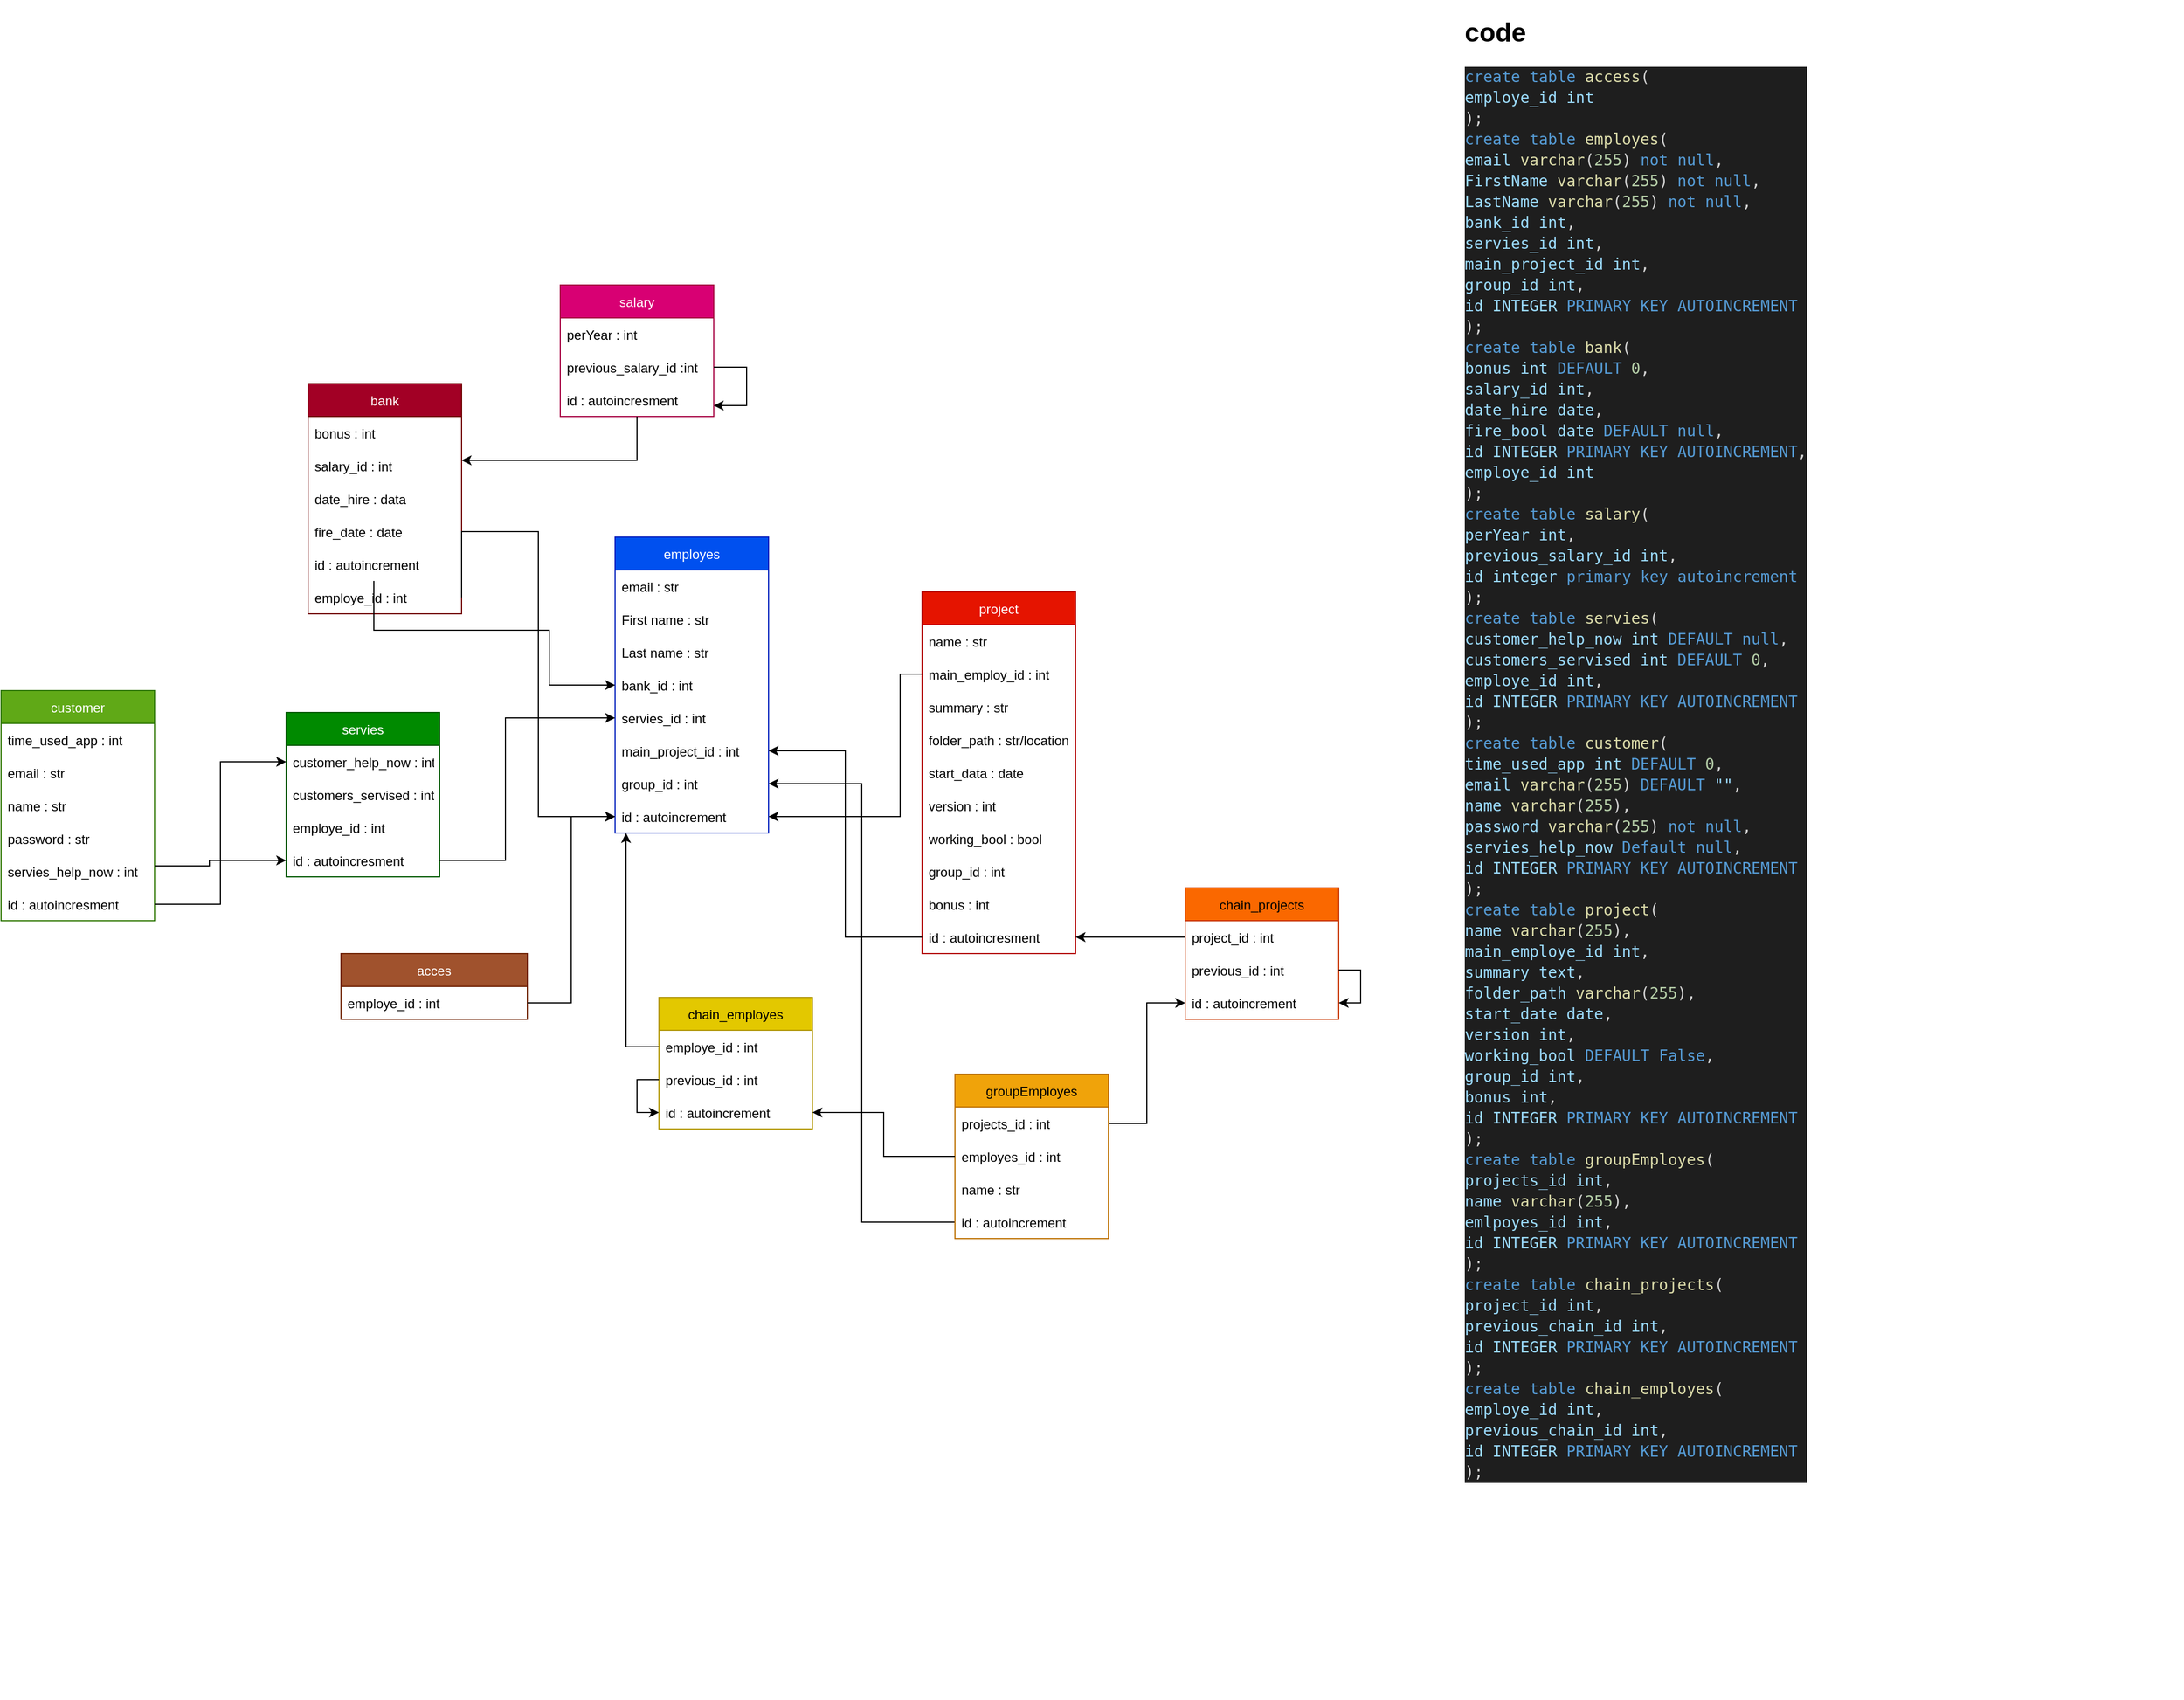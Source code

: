 <mxfile version="20.3.0" type="device" pages="2"><diagram name="Page-1" id="e56a1550-8fbb-45ad-956c-1786394a9013"><mxGraphModel dx="1985" dy="1948" grid="1" gridSize="10" guides="1" tooltips="1" connect="1" arrows="1" fold="1" page="1" pageScale="1" pageWidth="1100" pageHeight="850" background="none" math="0" shadow="0"><root><mxCell id="0"/><mxCell id="1" parent="0"/><mxCell id="JQu5WF85a9ylKE_oTRiF-2" value="acces" style="swimlane;fontStyle=0;childLayout=stackLayout;horizontal=1;startSize=30;horizontalStack=0;resizeParent=1;resizeParentMax=0;resizeLast=0;collapsible=1;marginBottom=0;rounded=0;fillColor=#a0522d;fontColor=#ffffff;strokeColor=#6D1F00;" parent="1" vertex="1"><mxGeometry x="330" y="740" width="170" height="60" as="geometry"><mxRectangle x="150" y="130" width="60" height="30" as="alternateBounds"/></mxGeometry></mxCell><mxCell id="JQu5WF85a9ylKE_oTRiF-3" value="employe_id : int" style="text;strokeColor=none;fillColor=none;align=left;verticalAlign=middle;spacingLeft=4;spacingRight=4;overflow=hidden;points=[[0,0.5],[1,0.5]];portConstraint=eastwest;rotatable=0;rounded=0;" parent="JQu5WF85a9ylKE_oTRiF-2" vertex="1"><mxGeometry y="30" width="170" height="30" as="geometry"/></mxCell><mxCell id="JQu5WF85a9ylKE_oTRiF-6" value="&lt;h1&gt;&lt;span style=&quot;background-color: initial;&quot;&gt;code&lt;/span&gt;&lt;/h1&gt;&lt;h1&gt;&lt;div style=&quot;background-color: rgb(30, 30, 30); font-family: &amp;quot;Droid Sans Mono&amp;quot;, &amp;quot;monospace&amp;quot;, monospace; font-weight: normal; font-size: 14px; line-height: 19px;&quot;&gt;&lt;div style=&quot;color: rgb(212, 212, 212);&quot;&gt;&lt;div style=&quot;line-height: 19px;&quot;&gt;&lt;div&gt;&lt;span style=&quot;color: #569cd6;&quot;&gt;create&lt;/span&gt; &lt;span style=&quot;color: #569cd6;&quot;&gt;table&lt;/span&gt; &lt;span style=&quot;color: #dcdcaa;&quot;&gt;access&lt;/span&gt;(&lt;/div&gt;&lt;div&gt;    &lt;span style=&quot;color: #9cdcfe;&quot;&gt;employe_id&lt;/span&gt; &lt;span style=&quot;color: #9cdcfe;&quot;&gt;int&lt;/span&gt;&lt;/div&gt;&lt;div&gt;);&lt;/div&gt;&lt;div&gt;&lt;span style=&quot;color: #569cd6;&quot;&gt;create&lt;/span&gt; &lt;span style=&quot;color: #569cd6;&quot;&gt;table&lt;/span&gt; &lt;span style=&quot;color: #dcdcaa;&quot;&gt;employes&lt;/span&gt;(&lt;/div&gt;&lt;div&gt;    &lt;span style=&quot;color: #9cdcfe;&quot;&gt;email&lt;/span&gt; &lt;span style=&quot;color: #dcdcaa;&quot;&gt;varchar&lt;/span&gt;(&lt;span style=&quot;color: #b5cea8;&quot;&gt;255&lt;/span&gt;) &lt;span style=&quot;color: #569cd6;&quot;&gt;not&lt;/span&gt; &lt;span style=&quot;color: #569cd6;&quot;&gt;null&lt;/span&gt;,&lt;/div&gt;&lt;div&gt;    &lt;span style=&quot;color: #9cdcfe;&quot;&gt;FirstName&lt;/span&gt; &lt;span style=&quot;color: #dcdcaa;&quot;&gt;varchar&lt;/span&gt;(&lt;span style=&quot;color: #b5cea8;&quot;&gt;255&lt;/span&gt;) &lt;span style=&quot;color: #569cd6;&quot;&gt;not&lt;/span&gt; &lt;span style=&quot;color: #569cd6;&quot;&gt;null&lt;/span&gt;,&lt;/div&gt;&lt;div&gt;    &lt;span style=&quot;color: #9cdcfe;&quot;&gt;LastName&lt;/span&gt; &lt;span style=&quot;color: #dcdcaa;&quot;&gt;varchar&lt;/span&gt;(&lt;span style=&quot;color: #b5cea8;&quot;&gt;255&lt;/span&gt;) &lt;span style=&quot;color: #569cd6;&quot;&gt;not&lt;/span&gt; &lt;span style=&quot;color: #569cd6;&quot;&gt;null&lt;/span&gt;,&lt;/div&gt;&lt;div&gt;    &lt;span style=&quot;color: #9cdcfe;&quot;&gt;bank_id&lt;/span&gt; &lt;span style=&quot;color: #9cdcfe;&quot;&gt;int&lt;/span&gt;,&lt;/div&gt;&lt;div&gt;    &lt;span style=&quot;color: #9cdcfe;&quot;&gt;servies_id&lt;/span&gt; &lt;span style=&quot;color: #9cdcfe;&quot;&gt;int&lt;/span&gt;,&lt;/div&gt;&lt;div&gt;    &lt;span style=&quot;color: #9cdcfe;&quot;&gt;main_project_id&lt;/span&gt; &lt;span style=&quot;color: #9cdcfe;&quot;&gt;int&lt;/span&gt;,&lt;/div&gt;&lt;div&gt;    &lt;span style=&quot;color: #9cdcfe;&quot;&gt;group_id&lt;/span&gt; &lt;span style=&quot;color: #9cdcfe;&quot;&gt;int&lt;/span&gt;,&lt;/div&gt;&lt;div&gt;    &lt;span style=&quot;color: #9cdcfe;&quot;&gt;id&lt;/span&gt; &lt;span style=&quot;color: #9cdcfe;&quot;&gt;INTEGER&lt;/span&gt; &lt;span style=&quot;color: #569cd6;&quot;&gt;PRIMARY&lt;/span&gt; &lt;span style=&quot;color: #569cd6;&quot;&gt;KEY&lt;/span&gt; &lt;span style=&quot;color: #569cd6;&quot;&gt;AUTOINCREMENT&lt;/span&gt;&lt;/div&gt;&lt;div&gt;);&lt;/div&gt;&lt;div&gt;&lt;span style=&quot;color: #569cd6;&quot;&gt;create&lt;/span&gt; &lt;span style=&quot;color: #569cd6;&quot;&gt;table&lt;/span&gt; &lt;span style=&quot;color: #dcdcaa;&quot;&gt;bank&lt;/span&gt;(&lt;/div&gt;&lt;div&gt;    &lt;span style=&quot;color: #9cdcfe;&quot;&gt;bonus&lt;/span&gt; &lt;span style=&quot;color: #9cdcfe;&quot;&gt;int&lt;/span&gt; &lt;span style=&quot;color: #569cd6;&quot;&gt;DEFAULT&lt;/span&gt; &lt;span style=&quot;color: #b5cea8;&quot;&gt;0&lt;/span&gt;,&lt;/div&gt;&lt;div&gt;    &lt;span style=&quot;color: #9cdcfe;&quot;&gt;salary_id&lt;/span&gt; &lt;span style=&quot;color: #9cdcfe;&quot;&gt;int&lt;/span&gt;,&lt;/div&gt;&lt;div&gt;    &lt;span style=&quot;color: #9cdcfe;&quot;&gt;date_hire&lt;/span&gt; &lt;span style=&quot;color: #9cdcfe;&quot;&gt;date&lt;/span&gt;,&lt;/div&gt;&lt;div&gt;    &lt;span style=&quot;color: #9cdcfe;&quot;&gt;fire_bool&lt;/span&gt; &lt;span style=&quot;color: #9cdcfe;&quot;&gt;date&lt;/span&gt; &lt;span style=&quot;color: #569cd6;&quot;&gt;DEFAULT&lt;/span&gt; &lt;span style=&quot;color: #569cd6;&quot;&gt;null&lt;/span&gt;,&lt;/div&gt;&lt;div&gt;    &lt;span style=&quot;color: #9cdcfe;&quot;&gt;id&lt;/span&gt; &lt;span style=&quot;color: #9cdcfe;&quot;&gt;INTEGER&lt;/span&gt; &lt;span style=&quot;color: #569cd6;&quot;&gt;PRIMARY&lt;/span&gt; &lt;span style=&quot;color: #569cd6;&quot;&gt;KEY&lt;/span&gt; &lt;span style=&quot;color: #569cd6;&quot;&gt;AUTOINCREMENT&lt;/span&gt;,&lt;/div&gt;&lt;div&gt;    &lt;span style=&quot;color: #9cdcfe;&quot;&gt;employe_id&lt;/span&gt; &lt;span style=&quot;color: #9cdcfe;&quot;&gt;int&lt;/span&gt;&lt;/div&gt;&lt;div&gt;);&lt;/div&gt;&lt;div&gt;&lt;span style=&quot;color: #569cd6;&quot;&gt;create&lt;/span&gt; &lt;span style=&quot;color: #569cd6;&quot;&gt;table&lt;/span&gt; &lt;span style=&quot;color: #dcdcaa;&quot;&gt;salary&lt;/span&gt;(&lt;/div&gt;&lt;div&gt;    &lt;span style=&quot;color: #9cdcfe;&quot;&gt;perYear&lt;/span&gt; &lt;span style=&quot;color: #9cdcfe;&quot;&gt;int&lt;/span&gt;,&lt;/div&gt;&lt;div&gt;    &lt;span style=&quot;color: #9cdcfe;&quot;&gt;previous_salary_id&lt;/span&gt; &lt;span style=&quot;color: #9cdcfe;&quot;&gt;int&lt;/span&gt;,&lt;/div&gt;&lt;div&gt;    &lt;span style=&quot;color: #9cdcfe;&quot;&gt;id&lt;/span&gt; &lt;span style=&quot;color: #9cdcfe;&quot;&gt;integer&lt;/span&gt; &lt;span style=&quot;color: #569cd6;&quot;&gt;primary&lt;/span&gt; &lt;span style=&quot;color: #569cd6;&quot;&gt;key&lt;/span&gt; &lt;span style=&quot;color: #569cd6;&quot;&gt;autoincrement&lt;/span&gt;&lt;/div&gt;&lt;div&gt;);&lt;/div&gt;&lt;div&gt;&lt;span style=&quot;color: #569cd6;&quot;&gt;create&lt;/span&gt; &lt;span style=&quot;color: #569cd6;&quot;&gt;table&lt;/span&gt; &lt;span style=&quot;color: #dcdcaa;&quot;&gt;servies&lt;/span&gt;(&lt;/div&gt;&lt;div&gt;    &lt;span style=&quot;color: #9cdcfe;&quot;&gt;customer_help_now&lt;/span&gt; &lt;span style=&quot;color: #9cdcfe;&quot;&gt;int&lt;/span&gt; &lt;span style=&quot;color: #569cd6;&quot;&gt;DEFAULT&lt;/span&gt; &lt;span style=&quot;color: #569cd6;&quot;&gt;null&lt;/span&gt;,&lt;/div&gt;&lt;div&gt;    &lt;span style=&quot;color: #9cdcfe;&quot;&gt;customers_servised&lt;/span&gt; &lt;span style=&quot;color: #9cdcfe;&quot;&gt;int&lt;/span&gt; &lt;span style=&quot;color: #569cd6;&quot;&gt;DEFAULT&lt;/span&gt; &lt;span style=&quot;color: #b5cea8;&quot;&gt;0&lt;/span&gt;,&lt;/div&gt;&lt;div&gt;    &lt;span style=&quot;color: #9cdcfe;&quot;&gt;employe_id&lt;/span&gt; &lt;span style=&quot;color: #9cdcfe;&quot;&gt;int&lt;/span&gt;,&lt;/div&gt;&lt;div&gt;    &lt;span style=&quot;color: #9cdcfe;&quot;&gt;id&lt;/span&gt; &lt;span style=&quot;color: #9cdcfe;&quot;&gt;INTEGER&lt;/span&gt; &lt;span style=&quot;color: #569cd6;&quot;&gt;PRIMARY&lt;/span&gt; &lt;span style=&quot;color: #569cd6;&quot;&gt;KEY&lt;/span&gt; &lt;span style=&quot;color: #569cd6;&quot;&gt;AUTOINCREMENT&lt;/span&gt;&lt;/div&gt;&lt;div&gt;);&lt;/div&gt;&lt;div&gt;&lt;span style=&quot;color: #569cd6;&quot;&gt;create&lt;/span&gt; &lt;span style=&quot;color: #569cd6;&quot;&gt;table&lt;/span&gt; &lt;span style=&quot;color: #dcdcaa;&quot;&gt;customer&lt;/span&gt;(&lt;/div&gt;&lt;div&gt;    &lt;span style=&quot;color: #9cdcfe;&quot;&gt;time_used_app&lt;/span&gt; &lt;span style=&quot;color: #9cdcfe;&quot;&gt;int&lt;/span&gt; &lt;span style=&quot;color: #569cd6;&quot;&gt;DEFAULT&lt;/span&gt; &lt;span style=&quot;color: #b5cea8;&quot;&gt;0&lt;/span&gt;,&lt;/div&gt;&lt;div&gt;    &lt;span style=&quot;color: #9cdcfe;&quot;&gt;email&lt;/span&gt; &lt;span style=&quot;color: #dcdcaa;&quot;&gt;varchar&lt;/span&gt;(&lt;span style=&quot;color: #b5cea8;&quot;&gt;255&lt;/span&gt;) &lt;span style=&quot;color: #569cd6;&quot;&gt;DEFAULT&lt;/span&gt; &lt;span style=&quot;color: #9cdcfe;&quot;&gt;&quot;&quot;&lt;/span&gt;,&lt;/div&gt;&lt;div&gt;    &lt;span style=&quot;color: #9cdcfe;&quot;&gt;name&lt;/span&gt; &lt;span style=&quot;color: #dcdcaa;&quot;&gt;varchar&lt;/span&gt;(&lt;span style=&quot;color: #b5cea8;&quot;&gt;255&lt;/span&gt;),&lt;/div&gt;&lt;div&gt;    &lt;span style=&quot;color: #9cdcfe;&quot;&gt;password&lt;/span&gt; &lt;span style=&quot;color: #dcdcaa;&quot;&gt;varchar&lt;/span&gt;(&lt;span style=&quot;color: #b5cea8;&quot;&gt;255&lt;/span&gt;) &lt;span style=&quot;color: #569cd6;&quot;&gt;not&lt;/span&gt; &lt;span style=&quot;color: #569cd6;&quot;&gt;null&lt;/span&gt;,&lt;/div&gt;&lt;div&gt;    &lt;span style=&quot;color: #9cdcfe;&quot;&gt;servies_help_now&lt;/span&gt; &lt;span style=&quot;color: #569cd6;&quot;&gt;Default&lt;/span&gt; &lt;span style=&quot;color: #569cd6;&quot;&gt;null&lt;/span&gt;,&lt;/div&gt;&lt;div&gt;    &lt;span style=&quot;color: #9cdcfe;&quot;&gt;id&lt;/span&gt; &lt;span style=&quot;color: #9cdcfe;&quot;&gt;INTEGER&lt;/span&gt; &lt;span style=&quot;color: #569cd6;&quot;&gt;PRIMARY&lt;/span&gt; &lt;span style=&quot;color: #569cd6;&quot;&gt;KEY&lt;/span&gt; &lt;span style=&quot;color: #569cd6;&quot;&gt;AUTOINCREMENT&lt;/span&gt;&lt;/div&gt;&lt;div&gt;);&lt;/div&gt;&lt;div&gt;&lt;span style=&quot;color: #569cd6;&quot;&gt;create&lt;/span&gt; &lt;span style=&quot;color: #569cd6;&quot;&gt;table&lt;/span&gt; &lt;span style=&quot;color: #dcdcaa;&quot;&gt;project&lt;/span&gt;(&lt;/div&gt;&lt;div&gt;    &lt;span style=&quot;color: #9cdcfe;&quot;&gt;name&lt;/span&gt; &lt;span style=&quot;color: #dcdcaa;&quot;&gt;varchar&lt;/span&gt;(&lt;span style=&quot;color: #b5cea8;&quot;&gt;255&lt;/span&gt;),&lt;/div&gt;&lt;div&gt;    &lt;span style=&quot;color: #9cdcfe;&quot;&gt;main_employe_id&lt;/span&gt; &lt;span style=&quot;color: #9cdcfe;&quot;&gt;int&lt;/span&gt;,&lt;/div&gt;&lt;div&gt;    &lt;span style=&quot;color: #9cdcfe;&quot;&gt;summary&lt;/span&gt; &lt;span style=&quot;color: #9cdcfe;&quot;&gt;text&lt;/span&gt;,&lt;/div&gt;&lt;div&gt;    &lt;span style=&quot;color: #9cdcfe;&quot;&gt;folder_path&lt;/span&gt; &lt;span style=&quot;color: #dcdcaa;&quot;&gt;varchar&lt;/span&gt;(&lt;span style=&quot;color: #b5cea8;&quot;&gt;255&lt;/span&gt;),&lt;/div&gt;&lt;div&gt;    &lt;span style=&quot;color: #9cdcfe;&quot;&gt;start_date&lt;/span&gt; &lt;span style=&quot;color: #9cdcfe;&quot;&gt;date&lt;/span&gt;,&lt;/div&gt;&lt;div&gt;    &lt;span style=&quot;color: #9cdcfe;&quot;&gt;version&lt;/span&gt; &lt;span style=&quot;color: #9cdcfe;&quot;&gt;int&lt;/span&gt;,&lt;/div&gt;&lt;div&gt;    &lt;span style=&quot;color: #9cdcfe;&quot;&gt;working_bool&lt;/span&gt; &lt;span style=&quot;color: #569cd6;&quot;&gt;DEFAULT&lt;/span&gt; &lt;span style=&quot;color: #569cd6;&quot;&gt;False&lt;/span&gt;,&lt;/div&gt;&lt;div&gt;    &lt;span style=&quot;color: #9cdcfe;&quot;&gt;group_id&lt;/span&gt; &lt;span style=&quot;color: #9cdcfe;&quot;&gt;int&lt;/span&gt;,&lt;/div&gt;&lt;div&gt;    &lt;span style=&quot;color: #9cdcfe;&quot;&gt;bonus&lt;/span&gt; &lt;span style=&quot;color: #9cdcfe;&quot;&gt;int&lt;/span&gt;,&lt;/div&gt;&lt;div&gt;    &lt;span style=&quot;color: #9cdcfe;&quot;&gt;id&lt;/span&gt; &lt;span style=&quot;color: #9cdcfe;&quot;&gt;INTEGER&lt;/span&gt; &lt;span style=&quot;color: #569cd6;&quot;&gt;PRIMARY&lt;/span&gt; &lt;span style=&quot;color: #569cd6;&quot;&gt;KEY&lt;/span&gt; &lt;span style=&quot;color: #569cd6;&quot;&gt;AUTOINCREMENT&lt;/span&gt;&lt;/div&gt;&lt;div&gt;);&lt;/div&gt;&lt;div&gt;&lt;span style=&quot;color: #569cd6;&quot;&gt;create&lt;/span&gt; &lt;span style=&quot;color: #569cd6;&quot;&gt;table&lt;/span&gt; &lt;span style=&quot;color: #dcdcaa;&quot;&gt;groupEmployes&lt;/span&gt;(&lt;/div&gt;&lt;div&gt;    &lt;span style=&quot;color: #9cdcfe;&quot;&gt;projects_id&lt;/span&gt; &lt;span style=&quot;color: #9cdcfe;&quot;&gt;int&lt;/span&gt;,&lt;/div&gt;&lt;div&gt;    &lt;span style=&quot;color: #9cdcfe;&quot;&gt;name&lt;/span&gt; &lt;span style=&quot;color: #dcdcaa;&quot;&gt;varchar&lt;/span&gt;(&lt;span style=&quot;color: #b5cea8;&quot;&gt;255&lt;/span&gt;),&lt;/div&gt;&lt;div&gt;    &lt;span style=&quot;color: #9cdcfe;&quot;&gt;emlpoyes_id&lt;/span&gt; &lt;span style=&quot;color: #9cdcfe;&quot;&gt;int&lt;/span&gt;,&lt;/div&gt;&lt;div&gt;    &lt;span style=&quot;color: #9cdcfe;&quot;&gt;id&lt;/span&gt; &lt;span style=&quot;color: #9cdcfe;&quot;&gt;INTEGER&lt;/span&gt; &lt;span style=&quot;color: #569cd6;&quot;&gt;PRIMARY&lt;/span&gt; &lt;span style=&quot;color: #569cd6;&quot;&gt;KEY&lt;/span&gt; &lt;span style=&quot;color: #569cd6;&quot;&gt;AUTOINCREMENT&lt;/span&gt;&lt;/div&gt;&lt;div&gt;);&lt;/div&gt;&lt;div&gt;&lt;span style=&quot;color: #569cd6;&quot;&gt;create&lt;/span&gt; &lt;span style=&quot;color: #569cd6;&quot;&gt;table&lt;/span&gt; &lt;span style=&quot;color: #dcdcaa;&quot;&gt;chain_projects&lt;/span&gt;(&lt;/div&gt;&lt;div&gt;    &lt;span style=&quot;color: #9cdcfe;&quot;&gt;project_id&lt;/span&gt; &lt;span style=&quot;color: #9cdcfe;&quot;&gt;int&lt;/span&gt;,&lt;/div&gt;&lt;div&gt;    &lt;span style=&quot;color: #9cdcfe;&quot;&gt;previous_chain_id&lt;/span&gt; &lt;span style=&quot;color: #9cdcfe;&quot;&gt;int&lt;/span&gt;,&lt;/div&gt;&lt;div&gt;    &lt;span style=&quot;color: #9cdcfe;&quot;&gt;id&lt;/span&gt; &lt;span style=&quot;color: #9cdcfe;&quot;&gt;INTEGER&lt;/span&gt; &lt;span style=&quot;color: #569cd6;&quot;&gt;PRIMARY&lt;/span&gt; &lt;span style=&quot;color: #569cd6;&quot;&gt;KEY&lt;/span&gt; &lt;span style=&quot;color: #569cd6;&quot;&gt;AUTOINCREMENT&lt;/span&gt;&lt;/div&gt;&lt;div&gt;);&lt;/div&gt;&lt;div&gt;&lt;span style=&quot;color: #569cd6;&quot;&gt;create&lt;/span&gt; &lt;span style=&quot;color: #569cd6;&quot;&gt;table&lt;/span&gt; &lt;span style=&quot;color: #dcdcaa;&quot;&gt;chain_employes&lt;/span&gt;(&lt;/div&gt;&lt;div&gt;    &lt;span style=&quot;color: #9cdcfe;&quot;&gt;employe_id&lt;/span&gt; &lt;span style=&quot;color: #9cdcfe;&quot;&gt;int&lt;/span&gt;,&lt;/div&gt;&lt;div&gt;    &lt;span style=&quot;color: #9cdcfe;&quot;&gt;previous_chain_id&lt;/span&gt; &lt;span style=&quot;color: #9cdcfe;&quot;&gt;int&lt;/span&gt;,&lt;/div&gt;&lt;div&gt;    &lt;span style=&quot;color: #9cdcfe;&quot;&gt;id&lt;/span&gt; &lt;span style=&quot;color: #9cdcfe;&quot;&gt;INTEGER&lt;/span&gt; &lt;span style=&quot;color: #569cd6;&quot;&gt;PRIMARY&lt;/span&gt; &lt;span style=&quot;color: #569cd6;&quot;&gt;KEY&lt;/span&gt; &lt;span style=&quot;color: #569cd6;&quot;&gt;AUTOINCREMENT&lt;/span&gt;&lt;/div&gt;&lt;div&gt;);&lt;/div&gt;&lt;/div&gt;&lt;/div&gt;&lt;/div&gt;&lt;/h1&gt;" style="text;html=1;strokeColor=none;fillColor=none;spacing=5;spacingTop=-20;whiteSpace=wrap;overflow=hidden;rounded=0;" parent="1" vertex="1"><mxGeometry x="1350" y="-120" width="660" height="1540" as="geometry"/></mxCell><mxCell id="JQu5WF85a9ylKE_oTRiF-7" value="employes" style="swimlane;fontStyle=0;childLayout=stackLayout;horizontal=1;startSize=30;horizontalStack=0;resizeParent=1;resizeParentMax=0;resizeLast=0;collapsible=1;marginBottom=0;shadow=0;rounded=0;fillColor=#0050ef;strokeColor=#001DBC;fontColor=#ffffff;" parent="1" vertex="1"><mxGeometry x="580" y="360" width="140" height="270" as="geometry"/></mxCell><mxCell id="JQu5WF85a9ylKE_oTRiF-8" value="email : str" style="text;strokeColor=none;fillColor=none;align=left;verticalAlign=middle;spacingLeft=4;spacingRight=4;overflow=hidden;points=[[0,0.5],[1,0.5]];portConstraint=eastwest;rotatable=0;rounded=0;" parent="JQu5WF85a9ylKE_oTRiF-7" vertex="1"><mxGeometry y="30" width="140" height="30" as="geometry"/></mxCell><mxCell id="JQu5WF85a9ylKE_oTRiF-9" value="First name : str" style="text;strokeColor=none;fillColor=none;align=left;verticalAlign=middle;spacingLeft=4;spacingRight=4;overflow=hidden;points=[[0,0.5],[1,0.5]];portConstraint=eastwest;rotatable=0;rounded=0;" parent="JQu5WF85a9ylKE_oTRiF-7" vertex="1"><mxGeometry y="60" width="140" height="30" as="geometry"/></mxCell><mxCell id="JQu5WF85a9ylKE_oTRiF-10" value="Last name : str" style="text;strokeColor=none;fillColor=none;align=left;verticalAlign=middle;spacingLeft=4;spacingRight=4;overflow=hidden;points=[[0,0.5],[1,0.5]];portConstraint=eastwest;rotatable=0;rounded=0;" parent="JQu5WF85a9ylKE_oTRiF-7" vertex="1"><mxGeometry y="90" width="140" height="30" as="geometry"/></mxCell><mxCell id="JQu5WF85a9ylKE_oTRiF-16" value="bank_id : int" style="text;strokeColor=none;fillColor=none;align=left;verticalAlign=middle;spacingLeft=4;spacingRight=4;overflow=hidden;points=[[0,0.5],[1,0.5]];portConstraint=eastwest;rotatable=0;rounded=0;" parent="JQu5WF85a9ylKE_oTRiF-7" vertex="1"><mxGeometry y="120" width="140" height="30" as="geometry"/></mxCell><mxCell id="JQu5WF85a9ylKE_oTRiF-17" value="servies_id : int" style="text;strokeColor=none;fillColor=none;align=left;verticalAlign=middle;spacingLeft=4;spacingRight=4;overflow=hidden;points=[[0,0.5],[1,0.5]];portConstraint=eastwest;rotatable=0;rounded=0;" parent="JQu5WF85a9ylKE_oTRiF-7" vertex="1"><mxGeometry y="150" width="140" height="30" as="geometry"/></mxCell><mxCell id="JQu5WF85a9ylKE_oTRiF-18" value="main_project_id : int" style="text;strokeColor=none;fillColor=none;align=left;verticalAlign=middle;spacingLeft=4;spacingRight=4;overflow=hidden;points=[[0,0.5],[1,0.5]];portConstraint=eastwest;rotatable=0;rounded=0;" parent="JQu5WF85a9ylKE_oTRiF-7" vertex="1"><mxGeometry y="180" width="140" height="30" as="geometry"/></mxCell><mxCell id="JQu5WF85a9ylKE_oTRiF-19" value="group_id : int " style="text;strokeColor=none;fillColor=none;align=left;verticalAlign=middle;spacingLeft=4;spacingRight=4;overflow=hidden;points=[[0,0.5],[1,0.5]];portConstraint=eastwest;rotatable=0;rounded=0;" parent="JQu5WF85a9ylKE_oTRiF-7" vertex="1"><mxGeometry y="210" width="140" height="30" as="geometry"/></mxCell><mxCell id="JQu5WF85a9ylKE_oTRiF-20" value="id : autoincrement" style="text;strokeColor=none;fillColor=none;align=left;verticalAlign=middle;spacingLeft=4;spacingRight=4;overflow=hidden;points=[[0,0.5],[1,0.5]];portConstraint=eastwest;rotatable=0;rounded=0;" parent="JQu5WF85a9ylKE_oTRiF-7" vertex="1"><mxGeometry y="240" width="140" height="30" as="geometry"/></mxCell><mxCell id="JQu5WF85a9ylKE_oTRiF-25" style="edgeStyle=orthogonalEdgeStyle;rounded=0;orthogonalLoop=1;jettySize=auto;html=1;exitX=1;exitY=0.5;exitDx=0;exitDy=0;entryX=0;entryY=0.5;entryDx=0;entryDy=0;" parent="1" source="JQu5WF85a9ylKE_oTRiF-3" target="JQu5WF85a9ylKE_oTRiF-20" edge="1"><mxGeometry relative="1" as="geometry"/></mxCell><mxCell id="JQu5WF85a9ylKE_oTRiF-26" value="bank" style="swimlane;fontStyle=0;childLayout=stackLayout;horizontal=1;startSize=30;horizontalStack=0;resizeParent=1;resizeParentMax=0;resizeLast=0;collapsible=1;marginBottom=0;shadow=0;rounded=0;fillColor=#a20025;fontColor=#ffffff;strokeColor=#6F0000;" parent="1" vertex="1"><mxGeometry x="300" y="220" width="140" height="210" as="geometry"/></mxCell><mxCell id="JQu5WF85a9ylKE_oTRiF-40" value="bonus : int" style="text;strokeColor=none;fillColor=none;align=left;verticalAlign=middle;spacingLeft=4;spacingRight=4;overflow=hidden;points=[[0,0.5],[1,0.5]];portConstraint=eastwest;rotatable=0;shadow=0;rounded=0;" parent="JQu5WF85a9ylKE_oTRiF-26" vertex="1"><mxGeometry y="30" width="140" height="30" as="geometry"/></mxCell><mxCell id="JQu5WF85a9ylKE_oTRiF-29" value="salary_id : int" style="text;strokeColor=none;fillColor=none;align=left;verticalAlign=middle;spacingLeft=4;spacingRight=4;overflow=hidden;points=[[0,0.5],[1,0.5]];portConstraint=eastwest;rotatable=0;shadow=0;rounded=0;" parent="JQu5WF85a9ylKE_oTRiF-26" vertex="1"><mxGeometry y="60" width="140" height="30" as="geometry"/></mxCell><mxCell id="JQu5WF85a9ylKE_oTRiF-30" value="date_hire : data" style="text;strokeColor=none;fillColor=none;align=left;verticalAlign=middle;spacingLeft=4;spacingRight=4;overflow=hidden;points=[[0,0.5],[1,0.5]];portConstraint=eastwest;rotatable=0;shadow=0;rounded=0;" parent="JQu5WF85a9ylKE_oTRiF-26" vertex="1"><mxGeometry y="90" width="140" height="30" as="geometry"/></mxCell><mxCell id="JQu5WF85a9ylKE_oTRiF-31" value="fire_date : date" style="text;strokeColor=none;fillColor=none;align=left;verticalAlign=middle;spacingLeft=4;spacingRight=4;overflow=hidden;points=[[0,0.5],[1,0.5]];portConstraint=eastwest;rotatable=0;shadow=0;rounded=0;" parent="JQu5WF85a9ylKE_oTRiF-26" vertex="1"><mxGeometry y="120" width="140" height="30" as="geometry"/></mxCell><mxCell id="JQu5WF85a9ylKE_oTRiF-32" value="id : autoincrement" style="text;strokeColor=none;fillColor=none;align=left;verticalAlign=middle;spacingLeft=4;spacingRight=4;overflow=hidden;points=[[0,0.5],[1,0.5]];portConstraint=eastwest;rotatable=0;shadow=0;rounded=0;" parent="JQu5WF85a9ylKE_oTRiF-26" vertex="1"><mxGeometry y="150" width="140" height="30" as="geometry"/></mxCell><mxCell id="JQu5WF85a9ylKE_oTRiF-33" value="employe_id : int" style="text;strokeColor=none;fillColor=none;align=left;verticalAlign=middle;spacingLeft=4;spacingRight=4;overflow=hidden;points=[[0,0.5],[1,0.5]];portConstraint=eastwest;rotatable=0;shadow=0;rounded=0;" parent="JQu5WF85a9ylKE_oTRiF-26" vertex="1"><mxGeometry y="180" width="140" height="30" as="geometry"/></mxCell><mxCell id="JQu5WF85a9ylKE_oTRiF-35" style="edgeStyle=orthogonalEdgeStyle;rounded=0;orthogonalLoop=1;jettySize=auto;html=1;entryX=0;entryY=0.5;entryDx=0;entryDy=0;exitX=1;exitY=0.5;exitDx=0;exitDy=0;" parent="1" source="JQu5WF85a9ylKE_oTRiF-33" target="JQu5WF85a9ylKE_oTRiF-20" edge="1"><mxGeometry relative="1" as="geometry"><Array as="points"><mxPoint x="510" y="355"/><mxPoint x="510" y="615"/></Array></mxGeometry></mxCell><mxCell id="JQu5WF85a9ylKE_oTRiF-37" style="edgeStyle=orthogonalEdgeStyle;rounded=0;orthogonalLoop=1;jettySize=auto;html=1;entryX=0;entryY=0.5;entryDx=0;entryDy=0;" parent="1" source="JQu5WF85a9ylKE_oTRiF-32" target="JQu5WF85a9ylKE_oTRiF-16" edge="1"><mxGeometry relative="1" as="geometry"><Array as="points"><mxPoint x="360" y="445"/><mxPoint x="520" y="445"/><mxPoint x="520" y="495"/></Array></mxGeometry></mxCell><mxCell id="JQu5WF85a9ylKE_oTRiF-38" value="salary" style="swimlane;fontStyle=0;childLayout=stackLayout;horizontal=1;startSize=30;horizontalStack=0;resizeParent=1;resizeParentMax=0;resizeLast=0;collapsible=1;marginBottom=0;shadow=0;rounded=0;fillColor=#d80073;fontColor=#ffffff;strokeColor=#A50040;" parent="1" vertex="1"><mxGeometry x="530" y="130" width="140" height="120" as="geometry"/></mxCell><mxCell id="JQu5WF85a9ylKE_oTRiF-39" value="perYear : int" style="text;strokeColor=none;fillColor=none;align=left;verticalAlign=middle;spacingLeft=4;spacingRight=4;overflow=hidden;points=[[0,0.5],[1,0.5]];portConstraint=eastwest;rotatable=0;shadow=0;rounded=0;" parent="JQu5WF85a9ylKE_oTRiF-38" vertex="1"><mxGeometry y="30" width="140" height="30" as="geometry"/></mxCell><mxCell id="JQu5WF85a9ylKE_oTRiF-44" value="previous_salary_id :int" style="text;strokeColor=none;fillColor=none;align=left;verticalAlign=middle;spacingLeft=4;spacingRight=4;overflow=hidden;points=[[0,0.5],[1,0.5]];portConstraint=eastwest;rotatable=0;shadow=0;rounded=0;" parent="JQu5WF85a9ylKE_oTRiF-38" vertex="1"><mxGeometry y="60" width="140" height="30" as="geometry"/></mxCell><mxCell id="JQu5WF85a9ylKE_oTRiF-41" value="id : autoincresment" style="text;strokeColor=none;fillColor=none;align=left;verticalAlign=middle;spacingLeft=4;spacingRight=4;overflow=hidden;points=[[0,0.5],[1,0.5]];portConstraint=eastwest;rotatable=0;shadow=0;rounded=0;" parent="JQu5WF85a9ylKE_oTRiF-38" vertex="1"><mxGeometry y="90" width="140" height="30" as="geometry"/></mxCell><mxCell id="JNkSq4DomY5ICn9K23OG-1" style="edgeStyle=orthogonalEdgeStyle;rounded=0;orthogonalLoop=1;jettySize=auto;html=1;exitX=1;exitY=0.5;exitDx=0;exitDy=0;entryX=1;entryY=0.667;entryDx=0;entryDy=0;entryPerimeter=0;" edge="1" parent="JQu5WF85a9ylKE_oTRiF-38" source="JQu5WF85a9ylKE_oTRiF-44" target="JQu5WF85a9ylKE_oTRiF-41"><mxGeometry relative="1" as="geometry"><mxPoint x="160" y="110" as="targetPoint"/><Array as="points"><mxPoint x="170" y="75"/><mxPoint x="170" y="110"/></Array></mxGeometry></mxCell><mxCell id="JQu5WF85a9ylKE_oTRiF-46" style="edgeStyle=orthogonalEdgeStyle;rounded=0;orthogonalLoop=1;jettySize=auto;html=1;" parent="1" source="JQu5WF85a9ylKE_oTRiF-41" edge="1"><mxGeometry relative="1" as="geometry"><mxPoint x="440" y="290" as="targetPoint"/><Array as="points"><mxPoint x="600" y="290"/><mxPoint x="440" y="290"/></Array></mxGeometry></mxCell><mxCell id="JQu5WF85a9ylKE_oTRiF-47" value="servies" style="swimlane;fontStyle=0;childLayout=stackLayout;horizontal=1;startSize=30;horizontalStack=0;resizeParent=1;resizeParentMax=0;resizeLast=0;collapsible=1;marginBottom=0;shadow=0;rounded=0;fillColor=#008a00;fontColor=#ffffff;strokeColor=#005700;" parent="1" vertex="1"><mxGeometry x="280" y="520" width="140" height="150" as="geometry"/></mxCell><mxCell id="JQu5WF85a9ylKE_oTRiF-48" value="customer_help_now : int" style="text;strokeColor=none;fillColor=none;align=left;verticalAlign=middle;spacingLeft=4;spacingRight=4;overflow=hidden;points=[[0,0.5],[1,0.5]];portConstraint=eastwest;rotatable=0;shadow=0;rounded=0;" parent="JQu5WF85a9ylKE_oTRiF-47" vertex="1"><mxGeometry y="30" width="140" height="30" as="geometry"/></mxCell><mxCell id="JQu5WF85a9ylKE_oTRiF-49" value="customers_servised : int" style="text;strokeColor=none;fillColor=none;align=left;verticalAlign=middle;spacingLeft=4;spacingRight=4;overflow=hidden;points=[[0,0.5],[1,0.5]];portConstraint=eastwest;rotatable=0;shadow=0;rounded=0;" parent="JQu5WF85a9ylKE_oTRiF-47" vertex="1"><mxGeometry y="60" width="140" height="30" as="geometry"/></mxCell><mxCell id="JQu5WF85a9ylKE_oTRiF-50" value="employe_id : int" style="text;strokeColor=none;fillColor=none;align=left;verticalAlign=middle;spacingLeft=4;spacingRight=4;overflow=hidden;points=[[0,0.5],[1,0.5]];portConstraint=eastwest;rotatable=0;shadow=0;rounded=0;" parent="JQu5WF85a9ylKE_oTRiF-47" vertex="1"><mxGeometry y="90" width="140" height="30" as="geometry"/></mxCell><mxCell id="JQu5WF85a9ylKE_oTRiF-51" value="id : autoincresment" style="text;strokeColor=none;fillColor=none;align=left;verticalAlign=middle;spacingLeft=4;spacingRight=4;overflow=hidden;points=[[0,0.5],[1,0.5]];portConstraint=eastwest;rotatable=0;shadow=0;rounded=0;" parent="JQu5WF85a9ylKE_oTRiF-47" vertex="1"><mxGeometry y="120" width="140" height="30" as="geometry"/></mxCell><mxCell id="JQu5WF85a9ylKE_oTRiF-52" style="edgeStyle=orthogonalEdgeStyle;rounded=0;orthogonalLoop=1;jettySize=auto;html=1;entryX=0;entryY=0.5;entryDx=0;entryDy=0;" parent="1" source="JQu5WF85a9ylKE_oTRiF-51" target="JQu5WF85a9ylKE_oTRiF-17" edge="1"><mxGeometry relative="1" as="geometry"><Array as="points"><mxPoint x="480" y="655"/><mxPoint x="480" y="525"/></Array></mxGeometry></mxCell><mxCell id="JQu5WF85a9ylKE_oTRiF-53" value="customer" style="swimlane;fontStyle=0;childLayout=stackLayout;horizontal=1;startSize=30;horizontalStack=0;resizeParent=1;resizeParentMax=0;resizeLast=0;collapsible=1;marginBottom=0;shadow=0;rounded=0;fillColor=#60a917;fontColor=#ffffff;strokeColor=#2D7600;" parent="1" vertex="1"><mxGeometry x="20" y="500" width="140" height="210" as="geometry"/></mxCell><mxCell id="JQu5WF85a9ylKE_oTRiF-54" value="time_used_app : int" style="text;strokeColor=none;fillColor=none;align=left;verticalAlign=middle;spacingLeft=4;spacingRight=4;overflow=hidden;points=[[0,0.5],[1,0.5]];portConstraint=eastwest;rotatable=0;shadow=0;rounded=0;" parent="JQu5WF85a9ylKE_oTRiF-53" vertex="1"><mxGeometry y="30" width="140" height="30" as="geometry"/></mxCell><mxCell id="JQu5WF85a9ylKE_oTRiF-55" value="email : str" style="text;strokeColor=none;fillColor=none;align=left;verticalAlign=middle;spacingLeft=4;spacingRight=4;overflow=hidden;points=[[0,0.5],[1,0.5]];portConstraint=eastwest;rotatable=0;shadow=0;rounded=0;" parent="JQu5WF85a9ylKE_oTRiF-53" vertex="1"><mxGeometry y="60" width="140" height="30" as="geometry"/></mxCell><mxCell id="JQu5WF85a9ylKE_oTRiF-56" value="name : str" style="text;strokeColor=none;fillColor=none;align=left;verticalAlign=middle;spacingLeft=4;spacingRight=4;overflow=hidden;points=[[0,0.5],[1,0.5]];portConstraint=eastwest;rotatable=0;shadow=0;rounded=0;" parent="JQu5WF85a9ylKE_oTRiF-53" vertex="1"><mxGeometry y="90" width="140" height="30" as="geometry"/></mxCell><mxCell id="JNkSq4DomY5ICn9K23OG-3" value="password : str" style="text;strokeColor=none;fillColor=none;align=left;verticalAlign=middle;spacingLeft=4;spacingRight=4;overflow=hidden;points=[[0,0.5],[1,0.5]];portConstraint=eastwest;rotatable=0;shadow=0;rounded=0;" vertex="1" parent="JQu5WF85a9ylKE_oTRiF-53"><mxGeometry y="120" width="140" height="30" as="geometry"/></mxCell><mxCell id="JQu5WF85a9ylKE_oTRiF-57" value="servies_help_now : int" style="text;strokeColor=none;fillColor=none;align=left;verticalAlign=middle;spacingLeft=4;spacingRight=4;overflow=hidden;points=[[0,0.5],[1,0.5]];portConstraint=eastwest;rotatable=0;shadow=0;rounded=0;" parent="JQu5WF85a9ylKE_oTRiF-53" vertex="1"><mxGeometry y="150" width="140" height="30" as="geometry"/></mxCell><mxCell id="JQu5WF85a9ylKE_oTRiF-58" value="id : autoincresment" style="text;strokeColor=none;fillColor=none;align=left;verticalAlign=middle;spacingLeft=4;spacingRight=4;overflow=hidden;points=[[0,0.5],[1,0.5]];portConstraint=eastwest;rotatable=0;shadow=0;rounded=0;" parent="JQu5WF85a9ylKE_oTRiF-53" vertex="1"><mxGeometry y="180" width="140" height="30" as="geometry"/></mxCell><mxCell id="JQu5WF85a9ylKE_oTRiF-59" style="edgeStyle=orthogonalEdgeStyle;rounded=0;orthogonalLoop=1;jettySize=auto;html=1;entryX=0;entryY=0.5;entryDx=0;entryDy=0;" parent="1" source="JQu5WF85a9ylKE_oTRiF-58" target="JQu5WF85a9ylKE_oTRiF-48" edge="1"><mxGeometry relative="1" as="geometry"/></mxCell><mxCell id="JQu5WF85a9ylKE_oTRiF-60" style="edgeStyle=orthogonalEdgeStyle;rounded=0;orthogonalLoop=1;jettySize=auto;html=1;entryX=0;entryY=0.5;entryDx=0;entryDy=0;" parent="1" source="JQu5WF85a9ylKE_oTRiF-57" target="JQu5WF85a9ylKE_oTRiF-51" edge="1"><mxGeometry relative="1" as="geometry"><Array as="points"><mxPoint x="210" y="660"/><mxPoint x="210" y="655"/></Array></mxGeometry></mxCell><mxCell id="JQu5WF85a9ylKE_oTRiF-61" value="project" style="swimlane;fontStyle=0;childLayout=stackLayout;horizontal=1;startSize=30;horizontalStack=0;resizeParent=1;resizeParentMax=0;resizeLast=0;collapsible=1;marginBottom=0;shadow=0;rounded=0;fillColor=#e51400;fontColor=#ffffff;strokeColor=#B20000;" parent="1" vertex="1"><mxGeometry x="860" y="410" width="140" height="330" as="geometry"/></mxCell><mxCell id="JQu5WF85a9ylKE_oTRiF-62" value="name : str" style="text;strokeColor=none;fillColor=none;align=left;verticalAlign=middle;spacingLeft=4;spacingRight=4;overflow=hidden;points=[[0,0.5],[1,0.5]];portConstraint=eastwest;rotatable=0;shadow=0;rounded=0;" parent="JQu5WF85a9ylKE_oTRiF-61" vertex="1"><mxGeometry y="30" width="140" height="30" as="geometry"/></mxCell><mxCell id="JQu5WF85a9ylKE_oTRiF-63" value="main_employ_id : int" style="text;strokeColor=none;fillColor=none;align=left;verticalAlign=middle;spacingLeft=4;spacingRight=4;overflow=hidden;points=[[0,0.5],[1,0.5]];portConstraint=eastwest;rotatable=0;shadow=0;rounded=0;" parent="JQu5WF85a9ylKE_oTRiF-61" vertex="1"><mxGeometry y="60" width="140" height="30" as="geometry"/></mxCell><mxCell id="JQu5WF85a9ylKE_oTRiF-65" value="summary : str" style="text;strokeColor=none;fillColor=none;align=left;verticalAlign=middle;spacingLeft=4;spacingRight=4;overflow=hidden;points=[[0,0.5],[1,0.5]];portConstraint=eastwest;rotatable=0;shadow=0;rounded=0;" parent="JQu5WF85a9ylKE_oTRiF-61" vertex="1"><mxGeometry y="90" width="140" height="30" as="geometry"/></mxCell><mxCell id="JQu5WF85a9ylKE_oTRiF-66" value="folder_path : str/location" style="text;strokeColor=none;fillColor=none;align=left;verticalAlign=middle;spacingLeft=4;spacingRight=4;overflow=hidden;points=[[0,0.5],[1,0.5]];portConstraint=eastwest;rotatable=0;shadow=0;rounded=0;" parent="JQu5WF85a9ylKE_oTRiF-61" vertex="1"><mxGeometry y="120" width="140" height="30" as="geometry"/></mxCell><mxCell id="JQu5WF85a9ylKE_oTRiF-67" value="start_data : date" style="text;strokeColor=none;fillColor=none;align=left;verticalAlign=middle;spacingLeft=4;spacingRight=4;overflow=hidden;points=[[0,0.5],[1,0.5]];portConstraint=eastwest;rotatable=0;shadow=0;rounded=0;" parent="JQu5WF85a9ylKE_oTRiF-61" vertex="1"><mxGeometry y="150" width="140" height="30" as="geometry"/></mxCell><mxCell id="JQu5WF85a9ylKE_oTRiF-68" value="version : int" style="text;strokeColor=none;fillColor=none;align=left;verticalAlign=middle;spacingLeft=4;spacingRight=4;overflow=hidden;points=[[0,0.5],[1,0.5]];portConstraint=eastwest;rotatable=0;shadow=0;rounded=0;" parent="JQu5WF85a9ylKE_oTRiF-61" vertex="1"><mxGeometry y="180" width="140" height="30" as="geometry"/></mxCell><mxCell id="JQu5WF85a9ylKE_oTRiF-69" value="working_bool : bool" style="text;strokeColor=none;fillColor=none;align=left;verticalAlign=middle;spacingLeft=4;spacingRight=4;overflow=hidden;points=[[0,0.5],[1,0.5]];portConstraint=eastwest;rotatable=0;shadow=0;rounded=0;" parent="JQu5WF85a9ylKE_oTRiF-61" vertex="1"><mxGeometry y="210" width="140" height="30" as="geometry"/></mxCell><mxCell id="JQu5WF85a9ylKE_oTRiF-70" value="group_id : int" style="text;strokeColor=none;fillColor=none;align=left;verticalAlign=middle;spacingLeft=4;spacingRight=4;overflow=hidden;points=[[0,0.5],[1,0.5]];portConstraint=eastwest;rotatable=0;shadow=0;rounded=0;" parent="JQu5WF85a9ylKE_oTRiF-61" vertex="1"><mxGeometry y="240" width="140" height="30" as="geometry"/></mxCell><mxCell id="JQu5WF85a9ylKE_oTRiF-71" value="bonus : int" style="text;strokeColor=none;fillColor=none;align=left;verticalAlign=middle;spacingLeft=4;spacingRight=4;overflow=hidden;points=[[0,0.5],[1,0.5]];portConstraint=eastwest;rotatable=0;shadow=0;rounded=0;" parent="JQu5WF85a9ylKE_oTRiF-61" vertex="1"><mxGeometry y="270" width="140" height="30" as="geometry"/></mxCell><mxCell id="JQu5WF85a9ylKE_oTRiF-64" value="id : autoincresment" style="text;strokeColor=none;fillColor=none;align=left;verticalAlign=middle;spacingLeft=4;spacingRight=4;overflow=hidden;points=[[0,0.5],[1,0.5]];portConstraint=eastwest;rotatable=0;shadow=0;rounded=0;" parent="JQu5WF85a9ylKE_oTRiF-61" vertex="1"><mxGeometry y="300" width="140" height="30" as="geometry"/></mxCell><mxCell id="JQu5WF85a9ylKE_oTRiF-72" style="edgeStyle=orthogonalEdgeStyle;rounded=0;orthogonalLoop=1;jettySize=auto;html=1;" parent="1" source="JQu5WF85a9ylKE_oTRiF-64" target="JQu5WF85a9ylKE_oTRiF-18" edge="1"><mxGeometry relative="1" as="geometry"/></mxCell><mxCell id="JQu5WF85a9ylKE_oTRiF-73" style="edgeStyle=orthogonalEdgeStyle;rounded=0;orthogonalLoop=1;jettySize=auto;html=1;exitX=0;exitY=0.5;exitDx=0;exitDy=0;" parent="1" source="JQu5WF85a9ylKE_oTRiF-63" target="JQu5WF85a9ylKE_oTRiF-20" edge="1"><mxGeometry relative="1" as="geometry"><Array as="points"><mxPoint x="840" y="485"/><mxPoint x="840" y="615"/></Array></mxGeometry></mxCell><mxCell id="JQu5WF85a9ylKE_oTRiF-79" style="edgeStyle=orthogonalEdgeStyle;rounded=0;orthogonalLoop=1;jettySize=auto;html=1;entryX=1;entryY=0.5;entryDx=0;entryDy=0;" parent="1" source="JQu5WF85a9ylKE_oTRiF-78" target="JQu5WF85a9ylKE_oTRiF-19" edge="1"><mxGeometry relative="1" as="geometry"/></mxCell><mxCell id="JQu5WF85a9ylKE_oTRiF-80" value="chain_projects" style="swimlane;fontStyle=0;childLayout=stackLayout;horizontal=1;startSize=30;horizontalStack=0;resizeParent=1;resizeParentMax=0;resizeLast=0;collapsible=1;marginBottom=0;shadow=0;rounded=0;fillColor=#fa6800;fontColor=#000000;strokeColor=#C73500;" parent="1" vertex="1"><mxGeometry x="1100" y="680" width="140" height="120" as="geometry"/></mxCell><mxCell id="JQu5WF85a9ylKE_oTRiF-81" value="project_id : int" style="text;strokeColor=none;fillColor=none;align=left;verticalAlign=middle;spacingLeft=4;spacingRight=4;overflow=hidden;points=[[0,0.5],[1,0.5]];portConstraint=eastwest;rotatable=0;shadow=0;rounded=0;" parent="JQu5WF85a9ylKE_oTRiF-80" vertex="1"><mxGeometry y="30" width="140" height="30" as="geometry"/></mxCell><mxCell id="JQu5WF85a9ylKE_oTRiF-101" style="edgeStyle=orthogonalEdgeStyle;rounded=0;orthogonalLoop=1;jettySize=auto;html=1;" parent="JQu5WF85a9ylKE_oTRiF-80" source="JQu5WF85a9ylKE_oTRiF-82" target="JQu5WF85a9ylKE_oTRiF-83" edge="1"><mxGeometry relative="1" as="geometry"><Array as="points"><mxPoint x="160" y="75"/><mxPoint x="160" y="105"/></Array></mxGeometry></mxCell><mxCell id="JQu5WF85a9ylKE_oTRiF-82" value="previous_id : int" style="text;strokeColor=none;fillColor=none;align=left;verticalAlign=middle;spacingLeft=4;spacingRight=4;overflow=hidden;points=[[0,0.5],[1,0.5]];portConstraint=eastwest;rotatable=0;shadow=0;rounded=0;" parent="JQu5WF85a9ylKE_oTRiF-80" vertex="1"><mxGeometry y="60" width="140" height="30" as="geometry"/></mxCell><mxCell id="JQu5WF85a9ylKE_oTRiF-83" value="id : autoincrement" style="text;strokeColor=none;fillColor=none;align=left;verticalAlign=middle;spacingLeft=4;spacingRight=4;overflow=hidden;points=[[0,0.5],[1,0.5]];portConstraint=eastwest;rotatable=0;shadow=0;rounded=0;" parent="JQu5WF85a9ylKE_oTRiF-80" vertex="1"><mxGeometry y="90" width="140" height="30" as="geometry"/></mxCell><mxCell id="JQu5WF85a9ylKE_oTRiF-85" style="edgeStyle=orthogonalEdgeStyle;rounded=0;orthogonalLoop=1;jettySize=auto;html=1;" parent="1" source="JQu5WF85a9ylKE_oTRiF-81" target="JQu5WF85a9ylKE_oTRiF-64" edge="1"><mxGeometry relative="1" as="geometry"/></mxCell><mxCell id="JQu5WF85a9ylKE_oTRiF-87" style="edgeStyle=orthogonalEdgeStyle;rounded=0;orthogonalLoop=1;jettySize=auto;html=1;entryX=0;entryY=0.5;entryDx=0;entryDy=0;" parent="1" source="JQu5WF85a9ylKE_oTRiF-75" target="JQu5WF85a9ylKE_oTRiF-83" edge="1"><mxGeometry relative="1" as="geometry"/></mxCell><mxCell id="JQu5WF85a9ylKE_oTRiF-88" value="chain_employes" style="swimlane;fontStyle=0;childLayout=stackLayout;horizontal=1;startSize=30;horizontalStack=0;resizeParent=1;resizeParentMax=0;resizeLast=0;collapsible=1;marginBottom=0;shadow=0;rounded=0;fillColor=#e3c800;fontColor=#000000;strokeColor=#B09500;" parent="1" vertex="1"><mxGeometry x="620" y="780" width="140" height="120" as="geometry"/></mxCell><mxCell id="JQu5WF85a9ylKE_oTRiF-89" value="employe_id : int" style="text;strokeColor=none;fillColor=none;align=left;verticalAlign=middle;spacingLeft=4;spacingRight=4;overflow=hidden;points=[[0,0.5],[1,0.5]];portConstraint=eastwest;rotatable=0;shadow=0;rounded=0;" parent="JQu5WF85a9ylKE_oTRiF-88" vertex="1"><mxGeometry y="30" width="140" height="30" as="geometry"/></mxCell><mxCell id="JQu5WF85a9ylKE_oTRiF-104" style="edgeStyle=orthogonalEdgeStyle;rounded=0;orthogonalLoop=1;jettySize=auto;html=1;entryX=0;entryY=0.5;entryDx=0;entryDy=0;" parent="JQu5WF85a9ylKE_oTRiF-88" source="JQu5WF85a9ylKE_oTRiF-90" target="JQu5WF85a9ylKE_oTRiF-91" edge="1"><mxGeometry relative="1" as="geometry"><Array as="points"><mxPoint x="-20" y="75"/><mxPoint x="-20" y="105"/></Array></mxGeometry></mxCell><mxCell id="JQu5WF85a9ylKE_oTRiF-90" value="previous_id : int" style="text;strokeColor=none;fillColor=none;align=left;verticalAlign=middle;spacingLeft=4;spacingRight=4;overflow=hidden;points=[[0,0.5],[1,0.5]];portConstraint=eastwest;rotatable=0;shadow=0;rounded=0;" parent="JQu5WF85a9ylKE_oTRiF-88" vertex="1"><mxGeometry y="60" width="140" height="30" as="geometry"/></mxCell><mxCell id="JQu5WF85a9ylKE_oTRiF-91" value="id : autoincrement" style="text;strokeColor=none;fillColor=none;align=left;verticalAlign=middle;spacingLeft=4;spacingRight=4;overflow=hidden;points=[[0,0.5],[1,0.5]];portConstraint=eastwest;rotatable=0;shadow=0;rounded=0;" parent="JQu5WF85a9ylKE_oTRiF-88" vertex="1"><mxGeometry y="90" width="140" height="30" as="geometry"/></mxCell><mxCell id="JQu5WF85a9ylKE_oTRiF-74" value="groupEmployes" style="swimlane;fontStyle=0;childLayout=stackLayout;horizontal=1;startSize=30;horizontalStack=0;resizeParent=1;resizeParentMax=0;resizeLast=0;collapsible=1;marginBottom=0;shadow=0;rounded=0;fillColor=#f0a30a;fontColor=#000000;strokeColor=#BD7000;" parent="1" vertex="1"><mxGeometry x="890" y="850" width="140" height="150" as="geometry"/></mxCell><mxCell id="JQu5WF85a9ylKE_oTRiF-75" value="projects_id : int" style="text;strokeColor=none;fillColor=none;align=left;verticalAlign=middle;spacingLeft=4;spacingRight=4;overflow=hidden;points=[[0,0.5],[1,0.5]];portConstraint=eastwest;rotatable=0;shadow=0;rounded=0;" parent="JQu5WF85a9ylKE_oTRiF-74" vertex="1"><mxGeometry y="30" width="140" height="30" as="geometry"/></mxCell><mxCell id="JQu5WF85a9ylKE_oTRiF-76" value="employes_id : int" style="text;strokeColor=none;fillColor=none;align=left;verticalAlign=middle;spacingLeft=4;spacingRight=4;overflow=hidden;points=[[0,0.5],[1,0.5]];portConstraint=eastwest;rotatable=0;shadow=0;rounded=0;" parent="JQu5WF85a9ylKE_oTRiF-74" vertex="1"><mxGeometry y="60" width="140" height="30" as="geometry"/></mxCell><mxCell id="JQu5WF85a9ylKE_oTRiF-77" value="name : str" style="text;strokeColor=none;fillColor=none;align=left;verticalAlign=middle;spacingLeft=4;spacingRight=4;overflow=hidden;points=[[0,0.5],[1,0.5]];portConstraint=eastwest;rotatable=0;shadow=0;rounded=0;" parent="JQu5WF85a9ylKE_oTRiF-74" vertex="1"><mxGeometry y="90" width="140" height="30" as="geometry"/></mxCell><mxCell id="JQu5WF85a9ylKE_oTRiF-78" value="id : autoincrement" style="text;strokeColor=none;fillColor=none;align=left;verticalAlign=middle;spacingLeft=4;spacingRight=4;overflow=hidden;points=[[0,0.5],[1,0.5]];portConstraint=eastwest;rotatable=0;shadow=0;rounded=0;" parent="JQu5WF85a9ylKE_oTRiF-74" vertex="1"><mxGeometry y="120" width="140" height="30" as="geometry"/></mxCell><mxCell id="JQu5WF85a9ylKE_oTRiF-95" style="edgeStyle=orthogonalEdgeStyle;rounded=0;orthogonalLoop=1;jettySize=auto;html=1;" parent="1" source="JQu5WF85a9ylKE_oTRiF-89" target="JQu5WF85a9ylKE_oTRiF-20" edge="1"><mxGeometry relative="1" as="geometry"><mxPoint x="600" y="640" as="targetPoint"/><Array as="points"><mxPoint x="590" y="825"/></Array></mxGeometry></mxCell><mxCell id="JQu5WF85a9ylKE_oTRiF-97" style="edgeStyle=orthogonalEdgeStyle;rounded=0;orthogonalLoop=1;jettySize=auto;html=1;" parent="1" source="JQu5WF85a9ylKE_oTRiF-76" target="JQu5WF85a9ylKE_oTRiF-91" edge="1"><mxGeometry relative="1" as="geometry"/></mxCell></root></mxGraphModel></diagram><diagram id="r68tlsktFjiiHo9Fbj7v" name="Page-2"><mxGraphModel dx="1588" dy="878" grid="1" gridSize="10" guides="1" tooltips="1" connect="1" arrows="1" fold="1" page="1" pageScale="1" pageWidth="850" pageHeight="1100" math="0" shadow="0"><root><mxCell id="0"/><mxCell id="1" parent="0"/></root></mxGraphModel></diagram></mxfile>